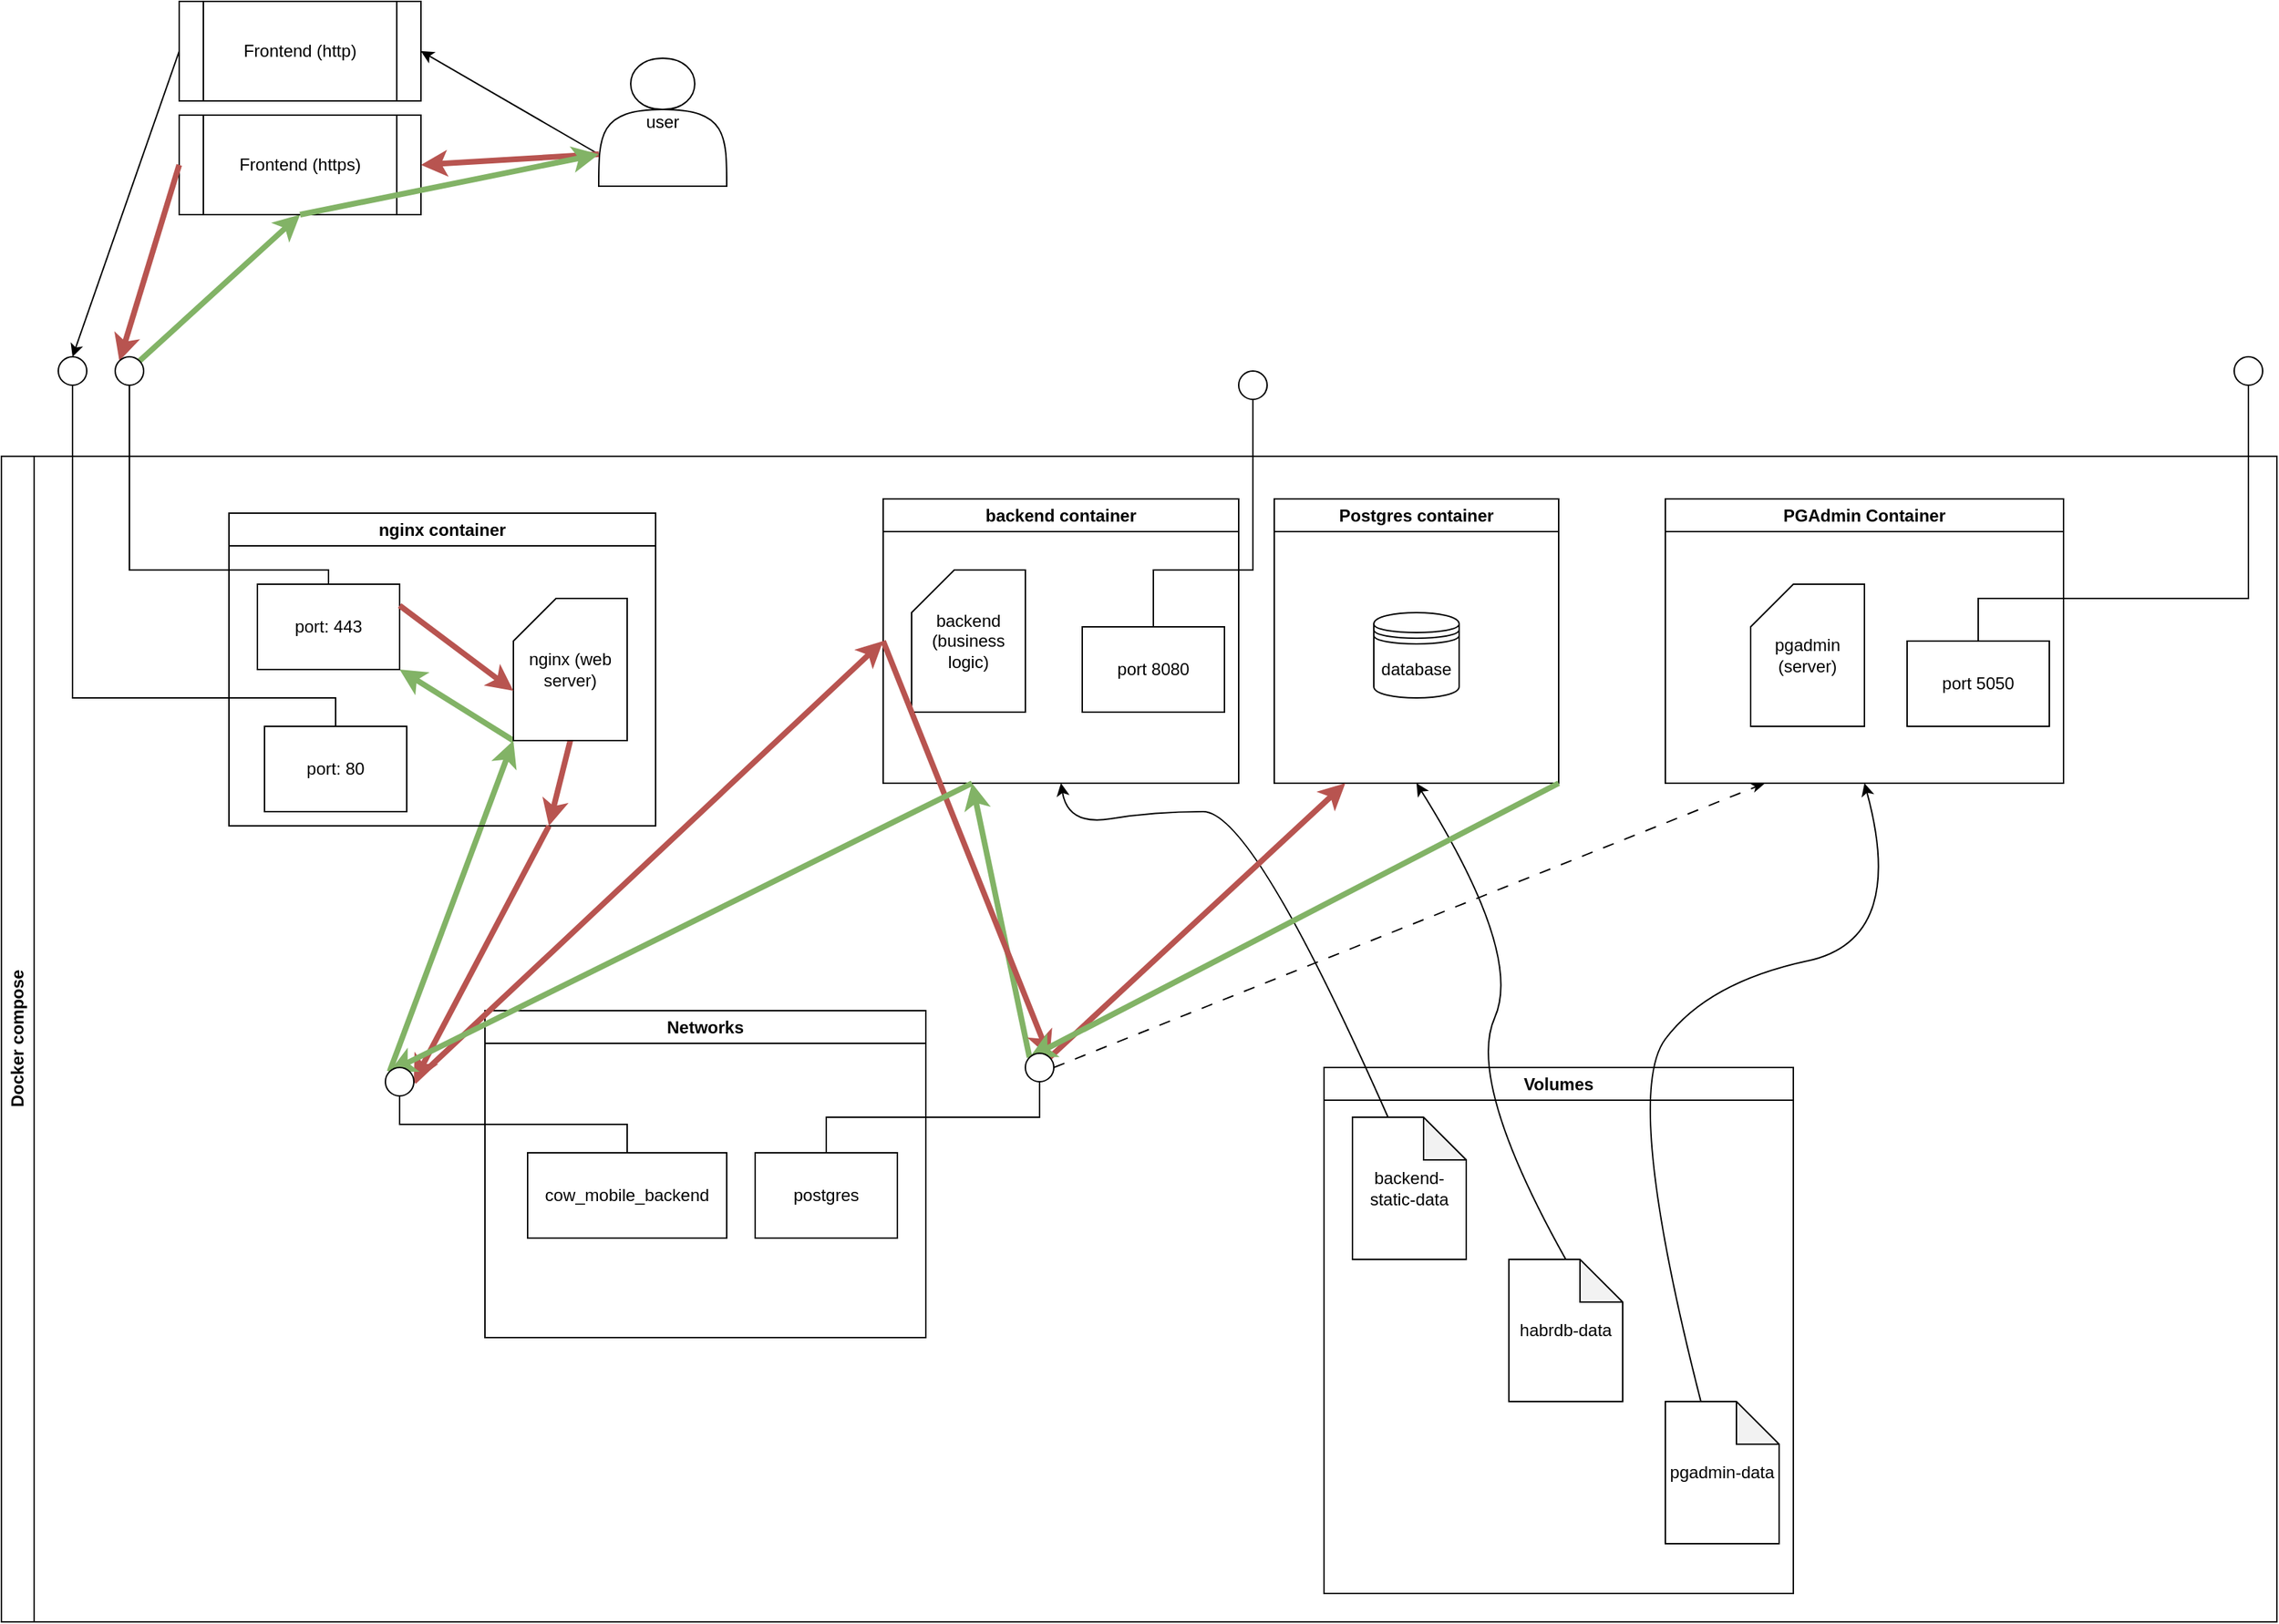 <mxfile>
    <diagram id="o9bBFYGlB4CCGzcZKvzJ" name="Page-1">
        <mxGraphModel dx="3510" dy="2897" grid="1" gridSize="10" guides="1" tooltips="1" connect="1" arrows="1" fold="1" page="1" pageScale="1" pageWidth="850" pageHeight="1100" math="0" shadow="0">
            <root>
                <mxCell id="0"/>
                <mxCell id="1" parent="0"/>
                <mxCell id="21" value="Docker compose" style="swimlane;horizontal=0;whiteSpace=wrap;html=1;" parent="1" vertex="1">
                    <mxGeometry x="-550" y="100" width="1600" height="820" as="geometry"/>
                </mxCell>
                <mxCell id="60" value="" style="endArrow=classic;html=1;entryX=0;entryY=1;entryDx=0;entryDy=0;fillColor=#d5e8d4;strokeColor=#82b366;strokeWidth=4;entryPerimeter=0;exitX=0;exitY=0;exitDx=0;exitDy=0;" edge="1" parent="21" source="111" target="16">
                    <mxGeometry width="50" height="50" relative="1" as="geometry">
                        <mxPoint x="280" y="450" as="sourcePoint"/>
                        <mxPoint x="270" y="340" as="targetPoint"/>
                    </mxGeometry>
                </mxCell>
                <mxCell id="58" value="" style="endArrow=classic;html=1;entryX=0.25;entryY=1;entryDx=0;entryDy=0;fillColor=#d5e8d4;strokeColor=#82b366;strokeWidth=4;exitX=0;exitY=0;exitDx=0;exitDy=0;" edge="1" parent="21" source="112" target="14">
                    <mxGeometry width="50" height="50" relative="1" as="geometry">
                        <mxPoint x="730" y="440" as="sourcePoint"/>
                        <mxPoint x="780" y="300" as="targetPoint"/>
                    </mxGeometry>
                </mxCell>
                <mxCell id="15" value="nginx container" style="swimlane;whiteSpace=wrap;html=1;" parent="21" vertex="1">
                    <mxGeometry x="160" y="40" width="300" height="220" as="geometry"/>
                </mxCell>
                <mxCell id="104" style="edgeStyle=none;html=1;exitX=0.5;exitY=1;exitDx=0;exitDy=0;exitPerimeter=0;entryX=0.75;entryY=1;entryDx=0;entryDy=0;strokeWidth=4;fillColor=#f8cecc;strokeColor=#b85450;" edge="1" parent="15" source="16" target="15">
                    <mxGeometry relative="1" as="geometry"/>
                </mxCell>
                <mxCell id="105" style="edgeStyle=none;html=1;exitX=0;exitY=1;exitDx=0;exitDy=0;exitPerimeter=0;entryX=1;entryY=1;entryDx=0;entryDy=0;fillColor=#d5e8d4;strokeColor=#82b366;strokeWidth=4;" edge="1" parent="15" source="16" target="32">
                    <mxGeometry relative="1" as="geometry"/>
                </mxCell>
                <mxCell id="16" value="nginx (web server)" style="shape=card;whiteSpace=wrap;html=1;" parent="15" vertex="1">
                    <mxGeometry x="200" y="60" width="80" height="100" as="geometry"/>
                </mxCell>
                <mxCell id="32" value="port: 443" style="whiteSpace=wrap;html=1;align=center;verticalAlign=middle;treeFolding=1;treeMoving=1;newEdgeStyle={&quot;edgeStyle&quot;:&quot;elbowEdgeStyle&quot;,&quot;startArrow&quot;:&quot;none&quot;,&quot;endArrow&quot;:&quot;none&quot;};" parent="15" vertex="1">
                    <mxGeometry x="20" y="50" width="100" height="60" as="geometry"/>
                </mxCell>
                <mxCell id="34" value="port: 80" style="whiteSpace=wrap;html=1;align=center;verticalAlign=middle;treeFolding=1;treeMoving=1;newEdgeStyle={&quot;edgeStyle&quot;:&quot;elbowEdgeStyle&quot;,&quot;startArrow&quot;:&quot;none&quot;,&quot;endArrow&quot;:&quot;none&quot;};" parent="15" vertex="1">
                    <mxGeometry x="25" y="150" width="100" height="60" as="geometry"/>
                </mxCell>
                <mxCell id="35" value="" style="edgeStyle=elbowEdgeStyle;elbow=vertical;sourcePerimeterSpacing=0;targetPerimeterSpacing=0;startArrow=none;endArrow=none;rounded=0;curved=0;" parent="15" target="34" edge="1">
                    <mxGeometry relative="1" as="geometry">
                        <mxPoint x="-110" y="-90" as="sourcePoint"/>
                        <Array as="points">
                            <mxPoint x="-30" y="130"/>
                        </Array>
                    </mxGeometry>
                </mxCell>
                <mxCell id="103" style="html=1;startArrow=none;endArrow=classic;exitX=1;exitY=0.25;exitDx=0;exitDy=0;entryX=0;entryY=0;entryDx=0;entryDy=65;entryPerimeter=0;strokeWidth=4;endFill=1;fillColor=#f8cecc;strokeColor=#b85450;" edge="1" parent="15" source="32" target="16">
                    <mxGeometry relative="1" as="geometry"/>
                </mxCell>
                <mxCell id="14" value="backend container" style="swimlane;whiteSpace=wrap;html=1;" parent="21" vertex="1">
                    <mxGeometry x="620" y="30" width="250" height="200" as="geometry"/>
                </mxCell>
                <mxCell id="17" value="backend (business logic)" style="shape=card;whiteSpace=wrap;html=1;" parent="14" vertex="1">
                    <mxGeometry x="20" y="50" width="80" height="100" as="geometry"/>
                </mxCell>
                <mxCell id="38" value="port 8080" style="whiteSpace=wrap;html=1;align=center;verticalAlign=middle;treeFolding=1;treeMoving=1;newEdgeStyle={&quot;edgeStyle&quot;:&quot;elbowEdgeStyle&quot;,&quot;startArrow&quot;:&quot;none&quot;,&quot;endArrow&quot;:&quot;none&quot;};" parent="14" vertex="1">
                    <mxGeometry x="140" y="90" width="100" height="60" as="geometry"/>
                </mxCell>
                <mxCell id="39" value="" style="edgeStyle=elbowEdgeStyle;elbow=vertical;sourcePerimeterSpacing=0;targetPerimeterSpacing=0;startArrow=none;endArrow=none;rounded=0;curved=0;" parent="14" target="38" edge="1">
                    <mxGeometry relative="1" as="geometry">
                        <mxPoint x="260" y="-70" as="sourcePoint"/>
                        <Array as="points">
                            <mxPoint x="190" y="50"/>
                        </Array>
                    </mxGeometry>
                </mxCell>
                <mxCell id="2" value="Postgres container" style="swimlane;whiteSpace=wrap;html=1;" parent="21" vertex="1">
                    <mxGeometry x="895" y="30" width="200" height="200" as="geometry"/>
                </mxCell>
                <mxCell id="3" value="database" style="shape=datastore;whiteSpace=wrap;html=1;" parent="2" vertex="1">
                    <mxGeometry x="70" y="80" width="60" height="60" as="geometry"/>
                </mxCell>
                <mxCell id="4" value="PGAdmin Container" style="swimlane;whiteSpace=wrap;html=1;" parent="21" vertex="1">
                    <mxGeometry x="1170" y="30" width="280" height="200" as="geometry"/>
                </mxCell>
                <mxCell id="13" value="pgadmin (server)" style="shape=card;whiteSpace=wrap;html=1;" parent="4" vertex="1">
                    <mxGeometry x="60" y="60" width="80" height="100" as="geometry"/>
                </mxCell>
                <mxCell id="36" value="port 5050" style="whiteSpace=wrap;html=1;align=center;verticalAlign=middle;treeFolding=1;treeMoving=1;newEdgeStyle={&quot;edgeStyle&quot;:&quot;elbowEdgeStyle&quot;,&quot;startArrow&quot;:&quot;none&quot;,&quot;endArrow&quot;:&quot;none&quot;};" parent="4" vertex="1">
                    <mxGeometry x="170" y="100" width="100" height="60" as="geometry"/>
                </mxCell>
                <mxCell id="37" value="" style="edgeStyle=elbowEdgeStyle;elbow=vertical;sourcePerimeterSpacing=0;targetPerimeterSpacing=0;startArrow=none;endArrow=none;rounded=0;curved=0;" parent="4" target="36" edge="1">
                    <mxGeometry relative="1" as="geometry">
                        <mxPoint x="410" y="-80" as="sourcePoint"/>
                        <Array as="points">
                            <mxPoint x="300" y="70"/>
                        </Array>
                    </mxGeometry>
                </mxCell>
                <mxCell id="19" value="Volumes" style="swimlane;whiteSpace=wrap;html=1;" parent="21" vertex="1">
                    <mxGeometry x="930" y="430" width="330" height="370" as="geometry"/>
                </mxCell>
                <mxCell id="8" value="backend-static-data" style="shape=note;whiteSpace=wrap;html=1;backgroundOutline=1;darkOpacity=0.05;" parent="19" vertex="1">
                    <mxGeometry x="20" y="35" width="80" height="100" as="geometry"/>
                </mxCell>
                <mxCell id="6" value="habrdb-data" style="shape=note;whiteSpace=wrap;html=1;backgroundOutline=1;darkOpacity=0.05;" parent="19" vertex="1">
                    <mxGeometry x="130" y="135" width="80" height="100" as="geometry"/>
                </mxCell>
                <mxCell id="7" value="pgadmin-data" style="shape=note;whiteSpace=wrap;html=1;backgroundOutline=1;darkOpacity=0.05;" parent="19" vertex="1">
                    <mxGeometry x="240" y="235" width="80" height="100" as="geometry"/>
                </mxCell>
                <mxCell id="18" value="Networks" style="swimlane;whiteSpace=wrap;html=1;" parent="21" vertex="1">
                    <mxGeometry x="340" y="390" width="310" height="230" as="geometry"/>
                </mxCell>
                <mxCell id="9" value="postgres" style="whiteSpace=wrap;html=1;align=center;verticalAlign=middle;treeFolding=1;treeMoving=1;newEdgeStyle={&quot;edgeStyle&quot;:&quot;elbowEdgeStyle&quot;,&quot;startArrow&quot;:&quot;none&quot;,&quot;endArrow&quot;:&quot;none&quot;};" parent="18" vertex="1">
                    <mxGeometry x="190" y="100" width="100" height="60" as="geometry"/>
                </mxCell>
                <mxCell id="10" value="" style="edgeStyle=elbowEdgeStyle;elbow=vertical;sourcePerimeterSpacing=0;targetPerimeterSpacing=0;startArrow=none;endArrow=none;rounded=0;curved=0;" parent="18" target="9" edge="1">
                    <mxGeometry relative="1" as="geometry">
                        <mxPoint x="390" y="50" as="sourcePoint"/>
                    </mxGeometry>
                </mxCell>
                <mxCell id="11" value="cow_mobile_backend" style="whiteSpace=wrap;html=1;align=center;verticalAlign=middle;treeFolding=1;treeMoving=1;newEdgeStyle={&quot;edgeStyle&quot;:&quot;elbowEdgeStyle&quot;,&quot;startArrow&quot;:&quot;none&quot;,&quot;endArrow&quot;:&quot;none&quot;};" parent="18" vertex="1">
                    <mxGeometry x="30" y="100" width="140" height="60" as="geometry"/>
                </mxCell>
                <mxCell id="12" value="" style="edgeStyle=elbowEdgeStyle;elbow=vertical;sourcePerimeterSpacing=0;targetPerimeterSpacing=0;startArrow=none;endArrow=none;rounded=0;curved=0;" parent="18" target="11" edge="1">
                    <mxGeometry relative="1" as="geometry">
                        <mxPoint x="-60" y="60" as="sourcePoint"/>
                    </mxGeometry>
                </mxCell>
                <mxCell id="24" value="" style="curved=1;endArrow=classic;html=1;exitX=0.5;exitY=0;exitDx=0;exitDy=0;exitPerimeter=0;entryX=0.5;entryY=1;entryDx=0;entryDy=0;" parent="21" source="6" target="2" edge="1">
                    <mxGeometry width="50" height="50" relative="1" as="geometry">
                        <mxPoint x="980" y="440" as="sourcePoint"/>
                        <mxPoint x="1030" y="390" as="targetPoint"/>
                        <Array as="points">
                            <mxPoint x="1030" y="440"/>
                            <mxPoint x="1070" y="350"/>
                        </Array>
                    </mxGeometry>
                </mxCell>
                <mxCell id="25" value="" style="curved=1;endArrow=classic;html=1;exitX=0;exitY=0;exitDx=25;exitDy=0;exitPerimeter=0;entryX=0.5;entryY=1;entryDx=0;entryDy=0;" parent="21" source="7" target="4" edge="1">
                    <mxGeometry width="50" height="50" relative="1" as="geometry">
                        <mxPoint x="930" y="360" as="sourcePoint"/>
                        <mxPoint x="980" y="310" as="targetPoint"/>
                        <Array as="points">
                            <mxPoint x="1140" y="450"/>
                            <mxPoint x="1200" y="370"/>
                            <mxPoint x="1340" y="340"/>
                        </Array>
                    </mxGeometry>
                </mxCell>
                <mxCell id="26" value="" style="curved=1;endArrow=classic;html=1;exitX=0;exitY=0;exitDx=25;exitDy=0;exitPerimeter=0;entryX=0.5;entryY=1;entryDx=0;entryDy=0;" parent="21" source="8" target="14" edge="1">
                    <mxGeometry width="50" height="50" relative="1" as="geometry">
                        <mxPoint x="930" y="280" as="sourcePoint"/>
                        <mxPoint x="980" y="230" as="targetPoint"/>
                        <Array as="points">
                            <mxPoint x="880" y="250"/>
                            <mxPoint x="810" y="250"/>
                            <mxPoint x="750" y="260"/>
                        </Array>
                    </mxGeometry>
                </mxCell>
                <mxCell id="28" value="" style="endArrow=classicThin;html=1;entryX=0.25;entryY=1;entryDx=0;entryDy=0;dashed=1;dashPattern=8 8;endFill=1;exitX=1;exitY=0.5;exitDx=0;exitDy=0;" parent="21" target="4" edge="1" source="112">
                    <mxGeometry width="50" height="50" relative="1" as="geometry">
                        <mxPoint x="730" y="440" as="sourcePoint"/>
                        <mxPoint x="960" y="340" as="targetPoint"/>
                    </mxGeometry>
                </mxCell>
                <mxCell id="33" value="" style="edgeStyle=elbowEdgeStyle;elbow=vertical;sourcePerimeterSpacing=0;targetPerimeterSpacing=0;startArrow=none;endArrow=none;rounded=0;curved=0;" parent="21" target="32" edge="1">
                    <mxGeometry relative="1" as="geometry">
                        <mxPoint x="90" y="-50" as="sourcePoint"/>
                        <Array as="points">
                            <mxPoint x="160" y="80"/>
                        </Array>
                    </mxGeometry>
                </mxCell>
                <mxCell id="52" value="" style="endArrow=classic;html=1;exitX=0.75;exitY=1;exitDx=0;exitDy=0;fillColor=#f8cecc;strokeColor=#b85450;strokeWidth=4;entryX=1;entryY=0.5;entryDx=0;entryDy=0;" edge="1" parent="21" source="15" target="111">
                    <mxGeometry width="50" height="50" relative="1" as="geometry">
                        <mxPoint x="280" y="360" as="sourcePoint"/>
                        <mxPoint x="280" y="450" as="targetPoint"/>
                    </mxGeometry>
                </mxCell>
                <mxCell id="53" value="" style="endArrow=classic;html=1;entryX=0;entryY=0.5;entryDx=0;entryDy=0;fillColor=#f8cecc;strokeColor=#b85450;strokeWidth=4;exitX=1;exitY=0.5;exitDx=0;exitDy=0;" edge="1" parent="21" source="111" target="14">
                    <mxGeometry width="50" height="50" relative="1" as="geometry">
                        <mxPoint x="280" y="450" as="sourcePoint"/>
                        <mxPoint x="570" y="280" as="targetPoint"/>
                    </mxGeometry>
                </mxCell>
                <mxCell id="54" value="" style="endArrow=classic;html=1;exitX=0;exitY=0.5;exitDx=0;exitDy=0;fillColor=#f8cecc;strokeColor=#b85450;strokeWidth=4;entryX=1;entryY=0;entryDx=0;entryDy=0;" edge="1" parent="21" source="14" target="112">
                    <mxGeometry width="50" height="50" relative="1" as="geometry">
                        <mxPoint x="620" y="350" as="sourcePoint"/>
                        <mxPoint x="730" y="440" as="targetPoint"/>
                    </mxGeometry>
                </mxCell>
                <mxCell id="55" value="" style="endArrow=classic;html=1;entryX=0.25;entryY=1;entryDx=0;entryDy=0;fillColor=#f8cecc;strokeColor=#b85450;strokeWidth=4;exitX=1;exitY=0;exitDx=0;exitDy=0;" edge="1" parent="21" source="112" target="2">
                    <mxGeometry width="50" height="50" relative="1" as="geometry">
                        <mxPoint x="730" y="440" as="sourcePoint"/>
                        <mxPoint x="930" y="270" as="targetPoint"/>
                    </mxGeometry>
                </mxCell>
                <mxCell id="56" value="" style="endArrow=classic;html=1;exitX=1;exitY=1;exitDx=0;exitDy=0;fillColor=#d5e8d4;strokeColor=#82b366;strokeWidth=4;entryX=0;entryY=0;entryDx=0;entryDy=0;" edge="1" parent="21" source="2" target="112">
                    <mxGeometry width="50" height="50" relative="1" as="geometry">
                        <mxPoint x="1090" y="360" as="sourcePoint"/>
                        <mxPoint x="730" y="440" as="targetPoint"/>
                    </mxGeometry>
                </mxCell>
                <mxCell id="59" value="" style="endArrow=classic;html=1;exitX=0.25;exitY=1;exitDx=0;exitDy=0;fillColor=#d5e8d4;strokeColor=#82b366;strokeWidth=4;entryX=0;entryY=0;entryDx=0;entryDy=0;" edge="1" parent="21" source="14" target="111">
                    <mxGeometry width="50" height="50" relative="1" as="geometry">
                        <mxPoint x="540" y="330" as="sourcePoint"/>
                        <mxPoint x="280" y="450" as="targetPoint"/>
                    </mxGeometry>
                </mxCell>
                <mxCell id="111" value="" style="ellipse;whiteSpace=wrap;html=1;aspect=fixed;" vertex="1" parent="21">
                    <mxGeometry x="270" y="430" width="20" height="20" as="geometry"/>
                </mxCell>
                <mxCell id="112" value="" style="ellipse;whiteSpace=wrap;html=1;aspect=fixed;" vertex="1" parent="21">
                    <mxGeometry x="720" y="420" width="20" height="20" as="geometry"/>
                </mxCell>
                <mxCell id="44" style="edgeStyle=none;html=1;exitX=0;exitY=0.75;exitDx=0;exitDy=0;entryX=1;entryY=0.5;entryDx=0;entryDy=0;" parent="1" source="40" target="42" edge="1">
                    <mxGeometry relative="1" as="geometry"/>
                </mxCell>
                <mxCell id="40" value="user" style="shape=actor;whiteSpace=wrap;html=1;" parent="1" vertex="1">
                    <mxGeometry x="-130" y="-180" width="90" height="90" as="geometry"/>
                </mxCell>
                <mxCell id="47" style="edgeStyle=none;html=1;exitX=0;exitY=0.5;exitDx=0;exitDy=0;entryX=0.5;entryY=0;entryDx=0;entryDy=0;" parent="1" source="42" edge="1" target="109">
                    <mxGeometry relative="1" as="geometry">
                        <mxPoint x="-500" y="50" as="targetPoint"/>
                    </mxGeometry>
                </mxCell>
                <mxCell id="42" value="Frontend (http)" style="shape=process;whiteSpace=wrap;html=1;backgroundOutline=1;" parent="1" vertex="1">
                    <mxGeometry x="-425" y="-220" width="170" height="70" as="geometry"/>
                </mxCell>
                <mxCell id="62" style="edgeStyle=none;html=1;exitX=0.5;exitY=1;exitDx=0;exitDy=0;endArrow=none;endFill=0;startArrow=classic;startFill=1;fillColor=#d5e8d4;strokeColor=#82b366;strokeWidth=4;entryX=1;entryY=0;entryDx=0;entryDy=0;" edge="1" parent="1" source="43" target="108">
                    <mxGeometry relative="1" as="geometry">
                        <mxPoint x="-460" y="50" as="targetPoint"/>
                    </mxGeometry>
                </mxCell>
                <mxCell id="43" value="Frontend (https)" style="shape=process;whiteSpace=wrap;html=1;backgroundOutline=1;" parent="1" vertex="1">
                    <mxGeometry x="-425" y="-140" width="170" height="70" as="geometry"/>
                </mxCell>
                <mxCell id="50" value="" style="endArrow=classic;html=1;exitX=0;exitY=0.5;exitDx=0;exitDy=0;fillColor=#f8cecc;strokeColor=#b85450;strokeWidth=4;entryX=0;entryY=0;entryDx=0;entryDy=0;" edge="1" parent="1" source="43" target="108">
                    <mxGeometry width="50" height="50" relative="1" as="geometry">
                        <mxPoint x="-470" y="30" as="sourcePoint"/>
                        <mxPoint x="-460" y="50" as="targetPoint"/>
                    </mxGeometry>
                </mxCell>
                <mxCell id="51" value="" style="endArrow=classic;html=1;entryX=1;entryY=0.5;entryDx=0;entryDy=0;exitX=0;exitY=0.75;exitDx=0;exitDy=0;fillColor=#f8cecc;strokeColor=#b85450;strokeWidth=4;" edge="1" parent="1" source="40" target="43">
                    <mxGeometry width="50" height="50" relative="1" as="geometry">
                        <mxPoint x="-240" y="10" as="sourcePoint"/>
                        <mxPoint x="-190" y="-40" as="targetPoint"/>
                    </mxGeometry>
                </mxCell>
                <mxCell id="63" style="edgeStyle=none;html=1;exitX=0.5;exitY=1;exitDx=0;exitDy=0;entryX=0;entryY=0.75;entryDx=0;entryDy=0;fillColor=#d5e8d4;strokeColor=#82b366;strokeWidth=4;" edge="1" parent="1" source="43" target="40">
                    <mxGeometry relative="1" as="geometry"/>
                </mxCell>
                <mxCell id="106" value="" style="ellipse;whiteSpace=wrap;html=1;aspect=fixed;" vertex="1" parent="1">
                    <mxGeometry x="320" y="40" width="20" height="20" as="geometry"/>
                </mxCell>
                <mxCell id="107" value="" style="ellipse;whiteSpace=wrap;html=1;aspect=fixed;" vertex="1" parent="1">
                    <mxGeometry x="1020" y="30" width="20" height="20" as="geometry"/>
                </mxCell>
                <mxCell id="108" value="" style="ellipse;whiteSpace=wrap;html=1;aspect=fixed;" vertex="1" parent="1">
                    <mxGeometry x="-470" y="30" width="20" height="20" as="geometry"/>
                </mxCell>
                <mxCell id="109" value="" style="ellipse;whiteSpace=wrap;html=1;aspect=fixed;" vertex="1" parent="1">
                    <mxGeometry x="-510" y="30" width="20" height="20" as="geometry"/>
                </mxCell>
            </root>
        </mxGraphModel>
    </diagram>
</mxfile>